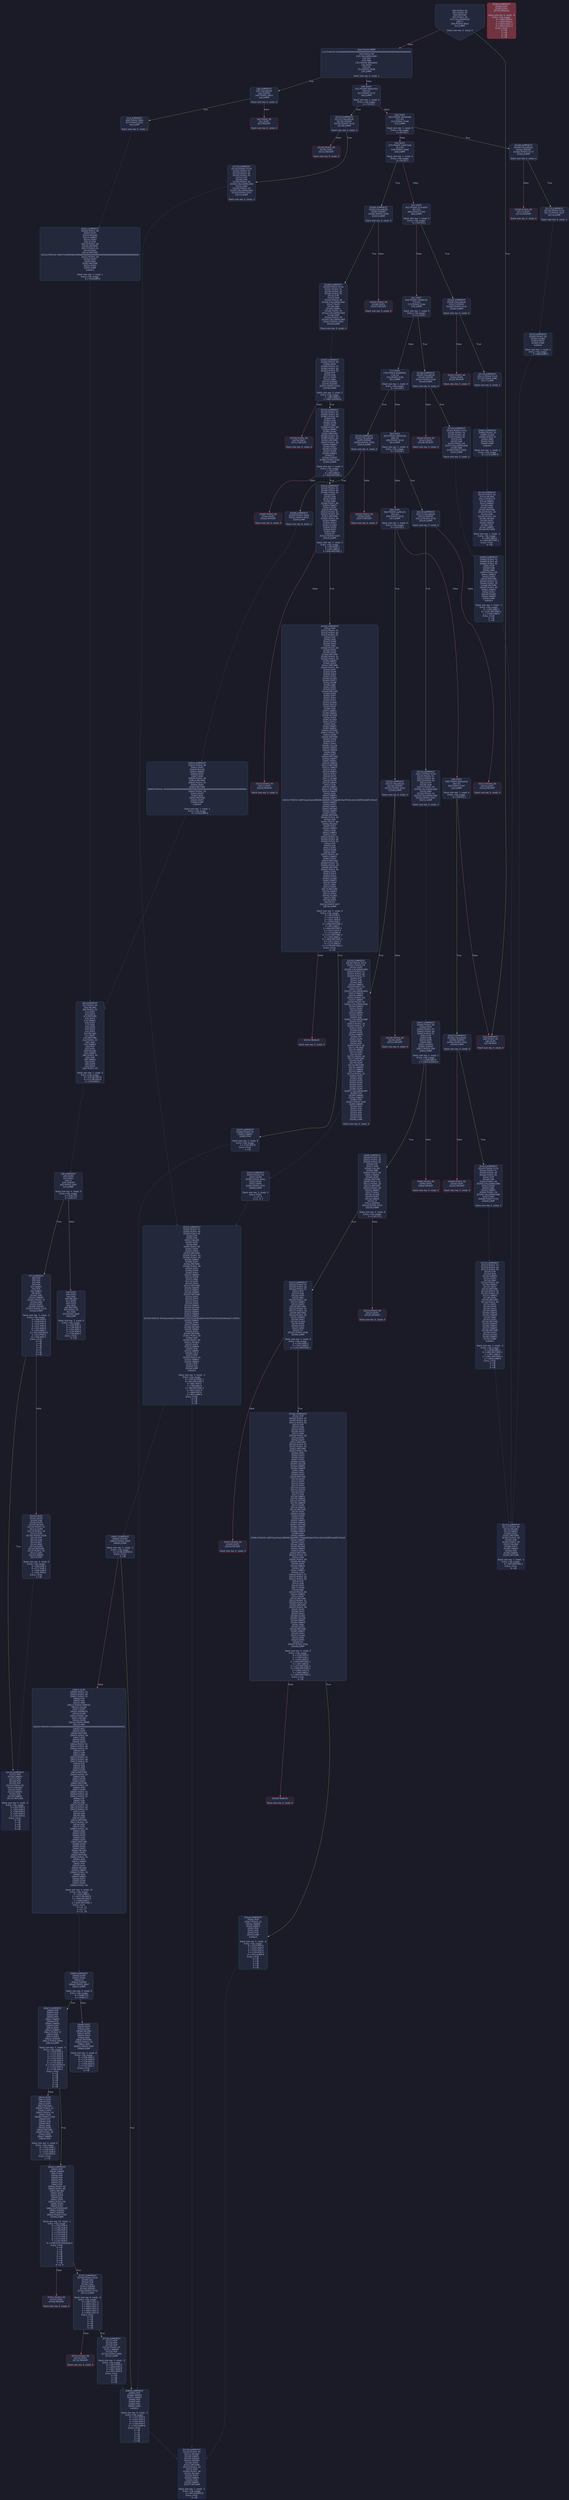 digraph G {
    node [shape=box, style="filled, rounded", color="#565f89", fontcolor="#c0caf5", fontname="Helvetica", fillcolor="#24283b"];
    edge [color="#414868", fontcolor="#c0caf5", fontname="Helvetica"];
    bgcolor="#1a1b26";
    0 [ label = "[00] PUSH1 60
[02] PUSH1 40
[04] MSTORE
[05] PUSH1 04
[07] CALLDATASIZE
[08] LT
[09] PUSH2 00a3
[0c] JUMPI

Stack size req: 0, sizeΔ: 0
" shape = invhouse]
    1 [ label = "[0d] PUSH4 ffffffff
[12] PUSH29 0100000000000000000000000000000000000000000000000000000000
[30] PUSH1 00
[32] CALLDATALOAD
[33] DIV
[34] AND
[35] PUSH4 06fdde03
[3a] DUP2
[3b] EQ
[3c] PUSH2 00a8
[3f] JUMPI

Stack size req: 0, sizeΔ: 1
"]
    2 [ label = "[40] DUP1
[41] PUSH4 095ea7b3
[46] EQ
[47] PUSH2 0132
[4a] JUMPI

Stack size req: 1, sizeΔ: 0
Entry->Op usage:
	0->70:EQ:1
"]
    3 [ label = "[4b] DUP1
[4c] PUSH4 18160ddd
[51] EQ
[52] PUSH2 0168
[55] JUMPI

Stack size req: 1, sizeΔ: 0
Entry->Op usage:
	0->81:EQ:1
"]
    4 [ label = "[56] DUP1
[57] PUSH4 23b872dd
[5c] EQ
[5d] PUSH2 018d
[60] JUMPI

Stack size req: 1, sizeΔ: 0
Entry->Op usage:
	0->92:EQ:1
"]
    5 [ label = "[61] DUP1
[62] PUSH4 313ce567
[67] EQ
[68] PUSH2 01b5
[6b] JUMPI

Stack size req: 1, sizeΔ: 0
Entry->Op usage:
	0->103:EQ:1
"]
    6 [ label = "[6c] DUP1
[6d] PUSH4 70a08231
[72] EQ
[73] PUSH2 01de
[76] JUMPI

Stack size req: 1, sizeΔ: 0
Entry->Op usage:
	0->114:EQ:1
"]
    7 [ label = "[77] DUP1
[78] PUSH4 95d89b41
[7d] EQ
[7e] PUSH2 01fd
[81] JUMPI

Stack size req: 1, sizeΔ: 0
Entry->Op usage:
	0->125:EQ:1
"]
    8 [ label = "[82] DUP1
[83] PUSH4 a9059cbb
[88] EQ
[89] PUSH2 0210
[8c] JUMPI

Stack size req: 1, sizeΔ: 0
Entry->Op usage:
	0->136:EQ:1
"]
    9 [ label = "[8d] DUP1
[8e] PUSH4 cae9ca51
[93] EQ
[94] PUSH2 0232
[97] JUMPI

Stack size req: 1, sizeΔ: 0
Entry->Op usage:
	0->147:EQ:1
"]
    10 [ label = "[98] DUP1
[99] PUSH4 dd62ed3e
[9e] EQ
[9f] PUSH2 0297
[a2] JUMPI

Stack size req: 1, sizeΔ: 0
Entry->Op usage:
	0->158:EQ:1
"]
    11 [ label = "[a3] JUMPDEST
[a4] PUSH1 00
[a6] DUP1
[a7] REVERT

Stack size req: 0, sizeΔ: 0
" color = "red"]
    12 [ label = "[a8] JUMPDEST
[a9] CALLVALUE
[aa] ISZERO
[ab] PUSH2 00b3
[ae] JUMPI

Stack size req: 0, sizeΔ: 0
"]
    13 [ label = "[af] PUSH1 00
[b1] DUP1
[b2] REVERT

Stack size req: 0, sizeΔ: 0
" color = "red"]
    14 [ label = "[b3] JUMPDEST
[b4] PUSH2 00bb
[b7] PUSH2 02bc
[ba] JUMP

Stack size req: 0, sizeΔ: 1
"]
    15 [ label = "[bb] JUMPDEST
[bc] PUSH1 40
[be] MLOAD
[bf] PUSH1 20
[c1] DUP1
[c2] DUP3
[c3] MSTORE
[c4] DUP2
[c5] SWAP1
[c6] DUP2
[c7] ADD
[c8] DUP4
[c9] DUP2
[ca] DUP2
[cb] MLOAD
[cc] DUP2
[cd] MSTORE
[ce] PUSH1 20
[d0] ADD
[d1] SWAP2
[d2] POP
[d3] DUP1
[d4] MLOAD
[d5] SWAP1
[d6] PUSH1 20
[d8] ADD
[d9] SWAP1
[da] DUP1
[db] DUP4
[dc] DUP4
[dd] PUSH1 00

Stack size req: 1, sizeΔ: 9
Entry->Op usage:
	0->203:MLOAD:0
	0->212:MLOAD:0
	0->216:ADD:1
"]
    16 [ label = "[df] JUMPDEST
[e0] DUP4
[e1] DUP2
[e2] LT
[e3] ISZERO
[e4] PUSH2 00f7
[e7] JUMPI

Stack size req: 4, sizeΔ: 0
Entry->Op usage:
	0->226:LT:0
	3->226:LT:1
"]
    17 [ label = "[e8] DUP1
[e9] DUP3
[ea] ADD
[eb] MLOAD
[ec] DUP4
[ed] DUP3
[ee] ADD
[ef] MSTORE
[f0] PUSH1 20
[f2] ADD
[f3] PUSH2 00df
[f6] JUMP

Stack size req: 3, sizeΔ: 0
Entry->Op usage:
	0->234:ADD:1
	0->238:ADD:0
	0->242:ADD:1
	1->234:ADD:0
	2->238:ADD:1
Entry->Exit:
	0->😵
"]
    18 [ label = "[f7] JUMPDEST
[f8] POP
[f9] POP
[fa] POP
[fb] POP
[fc] SWAP1
[fd] POP
[fe] SWAP1
[ff] DUP2
[0100] ADD
[0101] SWAP1
[0102] PUSH1 1f
[0104] AND
[0105] DUP1
[0106] ISZERO
[0107] PUSH2 0124
[010a] JUMPI

Stack size req: 7, sizeΔ: -5
Entry->Op usage:
	0->248:POP:0
	1->249:POP:0
	2->250:POP:0
	3->251:POP:0
	4->256:ADD:0
	4->260:AND:1
	4->262:ISZERO:0
	5->253:POP:0
	6->256:ADD:1
Entry->Exit:
	0->😵
	1->😵
	2->😵
	3->😵
	4->0
	5->😵
	6->😵
"]
    19 [ label = "[010b] DUP1
[010c] DUP3
[010d] SUB
[010e] DUP1
[010f] MLOAD
[0110] PUSH1 01
[0112] DUP4
[0113] PUSH1 20
[0115] SUB
[0116] PUSH2 0100
[0119] EXP
[011a] SUB
[011b] NOT
[011c] AND
[011d] DUP2
[011e] MSTORE
[011f] PUSH1 20
[0121] ADD
[0122] SWAP2
[0123] POP

Stack size req: 2, sizeΔ: 0
Entry->Op usage:
	0->269:SUB:1
	0->277:SUB:1
	1->269:SUB:0
	1->291:POP:0
Entry->Exit:
	1->😵
"]
    20 [ label = "[0124] JUMPDEST
[0125] POP
[0126] SWAP3
[0127] POP
[0128] POP
[0129] POP
[012a] PUSH1 40
[012c] MLOAD
[012d] DUP1
[012e] SWAP2
[012f] SUB
[0130] SWAP1
[0131] RETURN

Stack size req: 5, sizeΔ: -5
Entry->Op usage:
	0->293:POP:0
	1->303:SUB:0
	2->296:POP:0
	3->297:POP:0
	4->295:POP:0
Entry->Exit:
	0->😵
	1->😵
	2->😵
	3->😵
	4->😵
" color = "darkblue"]
    21 [ label = "[0132] JUMPDEST
[0133] CALLVALUE
[0134] ISZERO
[0135] PUSH2 013d
[0138] JUMPI

Stack size req: 0, sizeΔ: 0
"]
    22 [ label = "[0139] PUSH1 00
[013b] DUP1
[013c] REVERT

Stack size req: 0, sizeΔ: 0
" color = "red"]
    23 [ label = "[013d] JUMPDEST
[013e] PUSH2 0154
[0141] PUSH1 01
[0143] PUSH1 a0
[0145] PUSH1 02
[0147] EXP
[0148] SUB
[0149] PUSH1 04
[014b] CALLDATALOAD
[014c] AND
[014d] PUSH1 24
[014f] CALLDATALOAD
[0150] PUSH2 02f3
[0153] JUMP

Stack size req: 0, sizeΔ: 3
"]
    24 [ label = "[0154] JUMPDEST
[0155] PUSH1 40
[0157] MLOAD
[0158] SWAP1
[0159] ISZERO
[015a] ISZERO
[015b] DUP2
[015c] MSTORE
[015d] PUSH1 20
[015f] ADD
[0160] PUSH1 40
[0162] MLOAD
[0163] DUP1
[0164] SWAP2
[0165] SUB
[0166] SWAP1
[0167] RETURN

Stack size req: 1, sizeΔ: -1
Entry->Op usage:
	0->345:ISZERO:0
Entry->Exit:
	0->😵
" color = "darkblue"]
    25 [ label = "[0168] JUMPDEST
[0169] CALLVALUE
[016a] ISZERO
[016b] PUSH2 0173
[016e] JUMPI

Stack size req: 0, sizeΔ: 0
"]
    26 [ label = "[016f] PUSH1 00
[0171] DUP1
[0172] REVERT

Stack size req: 0, sizeΔ: 0
" color = "red"]
    27 [ label = "[0173] JUMPDEST
[0174] PUSH2 017b
[0177] PUSH2 035f
[017a] JUMP

Stack size req: 0, sizeΔ: 1
"]
    28 [ label = "[017b] JUMPDEST
[017c] PUSH1 40
[017e] MLOAD
[017f] SWAP1
[0180] DUP2
[0181] MSTORE
[0182] PUSH1 20
[0184] ADD
[0185] PUSH1 40
[0187] MLOAD
[0188] DUP1
[0189] SWAP2
[018a] SUB
[018b] SWAP1
[018c] RETURN

Stack size req: 1, sizeΔ: -1
Entry->Op usage:
	0->385:MSTORE:1
Entry->Exit:
	0->😵
" color = "darkblue"]
    29 [ label = "[018d] JUMPDEST
[018e] CALLVALUE
[018f] ISZERO
[0190] PUSH2 0198
[0193] JUMPI

Stack size req: 0, sizeΔ: 0
"]
    30 [ label = "[0194] PUSH1 00
[0196] DUP1
[0197] REVERT

Stack size req: 0, sizeΔ: 0
" color = "red"]
    31 [ label = "[0198] JUMPDEST
[0199] PUSH2 0154
[019c] PUSH1 01
[019e] PUSH1 a0
[01a0] PUSH1 02
[01a2] EXP
[01a3] SUB
[01a4] PUSH1 04
[01a6] CALLDATALOAD
[01a7] DUP2
[01a8] AND
[01a9] SWAP1
[01aa] PUSH1 24
[01ac] CALLDATALOAD
[01ad] AND
[01ae] PUSH1 44
[01b0] CALLDATALOAD
[01b1] PUSH2 0365
[01b4] JUMP

Stack size req: 0, sizeΔ: 4
"]
    32 [ label = "[01b5] JUMPDEST
[01b6] CALLVALUE
[01b7] ISZERO
[01b8] PUSH2 01c0
[01bb] JUMPI

Stack size req: 0, sizeΔ: 0
"]
    33 [ label = "[01bc] PUSH1 00
[01be] DUP1
[01bf] REVERT

Stack size req: 0, sizeΔ: 0
" color = "red"]
    34 [ label = "[01c0] JUMPDEST
[01c1] PUSH2 01c8
[01c4] PUSH2 048c
[01c7] JUMP

Stack size req: 0, sizeΔ: 1
"]
    35 [ label = "[01c8] JUMPDEST
[01c9] PUSH1 40
[01cb] MLOAD
[01cc] PUSH1 ff
[01ce] SWAP1
[01cf] SWAP2
[01d0] AND
[01d1] DUP2
[01d2] MSTORE
[01d3] PUSH1 20
[01d5] ADD
[01d6] PUSH1 40
[01d8] MLOAD
[01d9] DUP1
[01da] SWAP2
[01db] SUB
[01dc] SWAP1
[01dd] RETURN

Stack size req: 1, sizeΔ: -1
Entry->Op usage:
	0->464:AND:0
	0->466:MSTORE:1
Entry->Exit:
	0->😵
" color = "darkblue"]
    36 [ label = "[01de] JUMPDEST
[01df] CALLVALUE
[01e0] ISZERO
[01e1] PUSH2 01e9
[01e4] JUMPI

Stack size req: 0, sizeΔ: 0
"]
    37 [ label = "[01e5] PUSH1 00
[01e7] DUP1
[01e8] REVERT

Stack size req: 0, sizeΔ: 0
" color = "red"]
    38 [ label = "[01e9] JUMPDEST
[01ea] PUSH2 017b
[01ed] PUSH1 01
[01ef] PUSH1 a0
[01f1] PUSH1 02
[01f3] EXP
[01f4] SUB
[01f5] PUSH1 04
[01f7] CALLDATALOAD
[01f8] AND
[01f9] PUSH2 0495
[01fc] JUMP

Stack size req: 0, sizeΔ: 2
"]
    39 [ label = "[01fd] JUMPDEST
[01fe] CALLVALUE
[01ff] ISZERO
[0200] PUSH2 0208
[0203] JUMPI

Stack size req: 0, sizeΔ: 0
"]
    40 [ label = "[0204] PUSH1 00
[0206] DUP1
[0207] REVERT

Stack size req: 0, sizeΔ: 0
" color = "red"]
    41 [ label = "[0208] JUMPDEST
[0209] PUSH2 00bb
[020c] PUSH2 04b0
[020f] JUMP

Stack size req: 0, sizeΔ: 1
"]
    42 [ label = "[0210] JUMPDEST
[0211] CALLVALUE
[0212] ISZERO
[0213] PUSH2 021b
[0216] JUMPI

Stack size req: 0, sizeΔ: 0
"]
    43 [ label = "[0217] PUSH1 00
[0219] DUP1
[021a] REVERT

Stack size req: 0, sizeΔ: 0
" color = "red"]
    44 [ label = "[021b] JUMPDEST
[021c] PUSH2 0154
[021f] PUSH1 01
[0221] PUSH1 a0
[0223] PUSH1 02
[0225] EXP
[0226] SUB
[0227] PUSH1 04
[0229] CALLDATALOAD
[022a] AND
[022b] PUSH1 24
[022d] CALLDATALOAD
[022e] PUSH2 04e7
[0231] JUMP

Stack size req: 0, sizeΔ: 3
"]
    45 [ label = "[0232] JUMPDEST
[0233] CALLVALUE
[0234] ISZERO
[0235] PUSH2 023d
[0238] JUMPI

Stack size req: 0, sizeΔ: 0
"]
    46 [ label = "[0239] PUSH1 00
[023b] DUP1
[023c] REVERT

Stack size req: 0, sizeΔ: 0
" color = "red"]
    47 [ label = "[023d] JUMPDEST
[023e] PUSH2 0154
[0241] PUSH1 04
[0243] DUP1
[0244] CALLDATALOAD
[0245] PUSH1 01
[0247] PUSH1 a0
[0249] PUSH1 02
[024b] EXP
[024c] SUB
[024d] AND
[024e] SWAP1
[024f] PUSH1 24
[0251] DUP1
[0252] CALLDATALOAD
[0253] SWAP2
[0254] SWAP1
[0255] PUSH1 64
[0257] SWAP1
[0258] PUSH1 44
[025a] CALLDATALOAD
[025b] SWAP1
[025c] DUP2
[025d] ADD
[025e] SWAP1
[025f] DUP4
[0260] ADD
[0261] CALLDATALOAD
[0262] DUP1
[0263] PUSH1 20
[0265] PUSH1 1f
[0267] DUP3
[0268] ADD
[0269] DUP2
[026a] SWAP1
[026b] DIV
[026c] DUP2
[026d] MUL
[026e] ADD
[026f] PUSH1 40
[0271] MLOAD
[0272] SWAP1
[0273] DUP2
[0274] ADD
[0275] PUSH1 40
[0277] MSTORE
[0278] DUP2
[0279] DUP2
[027a] MSTORE
[027b] SWAP3
[027c] SWAP2
[027d] SWAP1
[027e] PUSH1 20
[0280] DUP5
[0281] ADD
[0282] DUP4
[0283] DUP4
[0284] DUP1
[0285] DUP3
[0286] DUP5
[0287] CALLDATACOPY
[0288] POP
[0289] SWAP5
[028a] SWAP7
[028b] POP
[028c] PUSH2 05f4
[028f] SWAP6
[0290] POP
[0291] POP
[0292] POP
[0293] POP
[0294] POP
[0295] POP
[0296] JUMP

Stack size req: 0, sizeΔ: 4
"]
    48 [ label = "[0297] JUMPDEST
[0298] CALLVALUE
[0299] ISZERO
[029a] PUSH2 02a2
[029d] JUMPI

Stack size req: 0, sizeΔ: 0
"]
    49 [ label = "[029e] PUSH1 00
[02a0] DUP1
[02a1] REVERT

Stack size req: 0, sizeΔ: 0
" color = "red"]
    50 [ label = "[02a2] JUMPDEST
[02a3] PUSH2 017b
[02a6] PUSH1 01
[02a8] PUSH1 a0
[02aa] PUSH1 02
[02ac] EXP
[02ad] SUB
[02ae] PUSH1 04
[02b0] CALLDATALOAD
[02b1] DUP2
[02b2] AND
[02b3] SWAP1
[02b4] PUSH1 24
[02b6] CALLDATALOAD
[02b7] AND
[02b8] PUSH2 0722
[02bb] JUMP

Stack size req: 0, sizeΔ: 3
"]
    51 [ label = "[02bc] JUMPDEST
[02bd] PUSH1 40
[02bf] DUP1
[02c0] MLOAD
[02c1] SWAP1
[02c2] DUP2
[02c3] ADD
[02c4] PUSH1 40
[02c6] MSTORE
[02c7] PUSH1 0c
[02c9] DUP2
[02ca] MSTORE
[02cb] PUSH32 456475436f696e546f6b656e0000000000000000000000000000000000000000
[02ec] PUSH1 20
[02ee] DUP3
[02ef] ADD
[02f0] MSTORE
[02f1] DUP2
[02f2] JUMP
Indirect!

Stack size req: 1, sizeΔ: 1
Entry->Op usage:
	0->754:JUMP:0
" color = "teal"]
    52 [ label = "[02f3] JUMPDEST
[02f4] PUSH1 01
[02f6] PUSH1 a0
[02f8] PUSH1 02
[02fa] EXP
[02fb] SUB
[02fc] CALLER
[02fd] DUP2
[02fe] AND
[02ff] PUSH1 00
[0301] DUP2
[0302] DUP2
[0303] MSTORE
[0304] PUSH1 02
[0306] PUSH1 20
[0308] SWAP1
[0309] DUP2
[030a] MSTORE
[030b] PUSH1 40
[030d] DUP1
[030e] DUP4
[030f] SHA3
[0310] SWAP5
[0311] DUP8
[0312] AND
[0313] DUP1
[0314] DUP5
[0315] MSTORE
[0316] SWAP5
[0317] SWAP1
[0318] SWAP2
[0319] MSTORE
[031a] DUP1
[031b] DUP3
[031c] SHA3
[031d] DUP6
[031e] SWAP1
[031f] SSTORE
[0320] SWAP1
[0321] SWAP3
[0322] SWAP2
[0323] SWAP1
[0324] PUSH32 8c5be1e5ebec7d5bd14f71427d1e84f3dd0314c0f7b2291e5b200ac8c7c3b925
[0345] SWAP1
[0346] DUP6
[0347] SWAP1
[0348] MLOAD
[0349] SWAP1
[034a] DUP2
[034b] MSTORE
[034c] PUSH1 20
[034e] ADD
[034f] PUSH1 40
[0351] MLOAD
[0352] DUP1
[0353] SWAP2
[0354] SUB
[0355] SWAP1
[0356] LOG3
[0357] POP
[0358] PUSH1 01
[035a] SWAP3
[035b] SWAP2
[035c] POP
[035d] POP
[035e] JUMP
Indirect!

Stack size req: 3, sizeΔ: -2
Entry->Op usage:
	0->799:SSTORE:1
	0->843:MSTORE:1
	0->861:POP:0
	1->786:AND:0
	1->789:MSTORE:1
	1->854:LOG3:4
	1->860:POP:0
	2->862:JUMP:0
Entry->Exit:
	0->😵
	1->😵
	2->😵
" color = "teal"]
    53 [ label = "[035f] JUMPDEST
[0360] PUSH1 04
[0362] SLOAD
[0363] DUP2
[0364] JUMP
Indirect!

Stack size req: 1, sizeΔ: 1
Entry->Op usage:
	0->868:JUMP:0
" color = "teal"]
    54 [ label = "[0365] JUMPDEST
[0366] PUSH1 00
[0368] DUP1
[0369] PUSH1 01
[036b] PUSH1 a0
[036d] PUSH1 02
[036f] EXP
[0370] SUB
[0371] DUP5
[0372] AND
[0373] ISZERO
[0374] ISZERO
[0375] PUSH2 037d
[0378] JUMPI

Stack size req: 2, sizeΔ: 2
Entry->Op usage:
	1->882:AND:0
	1->883:ISZERO:0
"]
    55 [ label = "[0379] PUSH1 00
[037b] DUP1
[037c] REVERT

Stack size req: 0, sizeΔ: 0
" color = "red"]
    56 [ label = "[037d] JUMPDEST
[037e] PUSH1 01
[0380] PUSH1 a0
[0382] PUSH1 02
[0384] EXP
[0385] SUB
[0386] DUP6
[0387] AND
[0388] PUSH1 00
[038a] SWAP1
[038b] DUP2
[038c] MSTORE
[038d] PUSH1 01
[038f] PUSH1 20
[0391] MSTORE
[0392] PUSH1 40
[0394] SWAP1
[0395] SHA3
[0396] SLOAD
[0397] DUP4
[0398] SWAP1
[0399] LT
[039a] ISZERO
[039b] PUSH2 03a3
[039e] JUMPI

Stack size req: 5, sizeΔ: 0
Entry->Op usage:
	2->921:LT:1
	4->903:AND:0
	4->908:MSTORE:1
"]
    57 [ label = "[039f] PUSH1 00
[03a1] DUP1
[03a2] REVERT

Stack size req: 0, sizeΔ: 0
" color = "red"]
    58 [ label = "[03a3] JUMPDEST
[03a4] PUSH1 01
[03a6] PUSH1 a0
[03a8] PUSH1 02
[03aa] EXP
[03ab] SUB
[03ac] DUP5
[03ad] AND
[03ae] PUSH1 00
[03b0] SWAP1
[03b1] DUP2
[03b2] MSTORE
[03b3] PUSH1 01
[03b5] PUSH1 20
[03b7] MSTORE
[03b8] PUSH1 40
[03ba] SWAP1
[03bb] SHA3
[03bc] SLOAD
[03bd] DUP4
[03be] DUP2
[03bf] ADD
[03c0] GT
[03c1] PUSH2 03c9
[03c4] JUMPI

Stack size req: 4, sizeΔ: 0
Entry->Op usage:
	2->959:ADD:1
	3->941:AND:0
	3->946:MSTORE:1
"]
    59 [ label = "[03c5] PUSH1 00
[03c7] DUP1
[03c8] REVERT

Stack size req: 0, sizeΔ: 0
" color = "red"]
    60 [ label = "[03c9] JUMPDEST
[03ca] POP
[03cb] PUSH1 01
[03cd] PUSH1 a0
[03cf] PUSH1 02
[03d1] EXP
[03d2] SUB
[03d3] DUP4
[03d4] DUP2
[03d5] AND
[03d6] PUSH1 00
[03d8] DUP2
[03d9] DUP2
[03da] MSTORE
[03db] PUSH1 01
[03dd] PUSH1 20
[03df] SWAP1
[03e0] DUP2
[03e1] MSTORE
[03e2] PUSH1 40
[03e4] DUP1
[03e5] DUP4
[03e6] SHA3
[03e7] DUP1
[03e8] SLOAD
[03e9] DUP11
[03ea] DUP8
[03eb] AND
[03ec] DUP1
[03ed] DUP7
[03ee] MSTORE
[03ef] DUP4
[03f0] DUP7
[03f1] SHA3
[03f2] DUP1
[03f3] SLOAD
[03f4] DUP12
[03f5] DUP2
[03f6] SUB
[03f7] SWAP1
[03f8] SWAP2
[03f9] SSTORE
[03fa] DUP4
[03fb] SLOAD
[03fc] DUP12
[03fd] ADD
[03fe] SWAP1
[03ff] SWAP4
[0400] SSTORE
[0401] PUSH1 02
[0403] DUP6
[0404] MSTORE
[0405] DUP4
[0406] DUP7
[0407] SHA3
[0408] CALLER
[0409] SWAP1
[040a] SWAP9
[040b] AND
[040c] DUP7
[040d] MSTORE
[040e] SWAP7
[040f] SWAP1
[0410] SWAP4
[0411] MSTORE
[0412] SWAP3
[0413] DUP2
[0414] SWAP1
[0415] SHA3
[0416] DUP1
[0417] SLOAD
[0418] DUP9
[0419] SWAP1
[041a] SUB
[041b] SWAP1
[041c] SSTORE
[041d] SWAP2
[041e] ADD
[041f] SWAP3
[0420] SWAP1
[0421] PUSH32 ddf252ad1be2c89b69c2b068fc378daa952ba7f163c4a11628f55a4df523b3ef
[0442] SWAP1
[0443] DUP7
[0444] SWAP1
[0445] MLOAD
[0446] SWAP1
[0447] DUP2
[0448] MSTORE
[0449] PUSH1 20
[044b] ADD
[044c] PUSH1 40
[044e] MLOAD
[044f] DUP1
[0450] SWAP2
[0451] SUB
[0452] SWAP1
[0453] LOG3
[0454] PUSH1 01
[0456] PUSH1 a0
[0458] PUSH1 02
[045a] EXP
[045b] SUB
[045c] DUP1
[045d] DUP6
[045e] AND
[045f] PUSH1 00
[0461] SWAP1
[0462] DUP2
[0463] MSTORE
[0464] PUSH1 01
[0466] PUSH1 20
[0468] MSTORE
[0469] PUSH1 40
[046b] DUP1
[046c] DUP3
[046d] SHA3
[046e] SLOAD
[046f] SWAP3
[0470] DUP9
[0471] AND
[0472] DUP3
[0473] MSTORE
[0474] SWAP1
[0475] SHA3
[0476] SLOAD
[0477] ADD
[0478] DUP2
[0479] EQ
[047a] PUSH2 047f
[047d] JUMPI

Stack size req: 5, sizeΔ: 0
Entry->Op usage:
	0->970:POP:0
	2->1014:SUB:1
	2->1021:ADD:0
	2->1050:SUB:1
	2->1096:MSTORE:1
	3->981:AND:1
	3->986:MSTORE:1
	3->1107:LOG3:4
	3->1118:AND:0
	3->1123:MSTORE:1
	4->1003:AND:1
	4->1006:MSTORE:1
	4->1107:LOG3:3
	4->1137:AND:0
	4->1139:MSTORE:1
Entry->Exit:
	0->😵
"]
    61 [ label = "[047e] INVALID

Stack size req: 0, sizeΔ: 0
" color = "red"]
    62 [ label = "[047f] JUMPDEST
[0480] PUSH1 01
[0482] SWAP2
[0483] POP

Stack size req: 2, sizeΔ: 0
Entry->Op usage:
	1->1155:POP:0
Entry->Exit:
	1->😵
"]
    63 [ label = "[0484] JUMPDEST
[0485] POP
[0486] SWAP4
[0487] SWAP3
[0488] POP
[0489] POP
[048a] POP
[048b] JUMP
Indirect!

Stack size req: 6, sizeΔ: -5
Entry->Op usage:
	0->1157:POP:0
	2->1161:POP:0
	3->1162:POP:0
	4->1160:POP:0
	5->1163:JUMP:0
Entry->Exit:
	0->😵
	1->0
	2->😵
	3->😵
	4->😵
	5->😵
" color = "teal"]
    64 [ label = "[048c] JUMPDEST
[048d] PUSH1 03
[048f] SLOAD
[0490] PUSH1 ff
[0492] AND
[0493] DUP2
[0494] JUMP
Indirect!

Stack size req: 1, sizeΔ: 1
Entry->Op usage:
	0->1172:JUMP:0
" color = "teal"]
    65 [ label = "[0495] JUMPDEST
[0496] PUSH1 01
[0498] PUSH1 a0
[049a] PUSH1 02
[049c] EXP
[049d] SUB
[049e] AND
[049f] PUSH1 00
[04a1] SWAP1
[04a2] DUP2
[04a3] MSTORE
[04a4] PUSH1 01
[04a6] PUSH1 20
[04a8] MSTORE
[04a9] PUSH1 40
[04ab] SWAP1
[04ac] SHA3
[04ad] SLOAD
[04ae] SWAP1
[04af] JUMP
Indirect!

Stack size req: 2, sizeΔ: -1
Entry->Op usage:
	0->1182:AND:1
	0->1187:MSTORE:1
	1->1199:JUMP:0
Entry->Exit:
	0->😵
	1->😵
" color = "teal"]
    66 [ label = "[04b0] JUMPDEST
[04b1] PUSH1 40
[04b3] DUP1
[04b4] MLOAD
[04b5] SWAP1
[04b6] DUP2
[04b7] ADD
[04b8] PUSH1 40
[04ba] MSTORE
[04bb] PUSH1 03
[04bd] DUP2
[04be] MSTORE
[04bf] PUSH32 4544550000000000000000000000000000000000000000000000000000000000
[04e0] PUSH1 20
[04e2] DUP3
[04e3] ADD
[04e4] MSTORE
[04e5] DUP2
[04e6] JUMP
Indirect!

Stack size req: 1, sizeΔ: 1
Entry->Op usage:
	0->1254:JUMP:0
" color = "teal"]
    67 [ label = "[04e7] JUMPDEST
[04e8] PUSH1 00
[04ea] DUP1
[04eb] PUSH1 01
[04ed] PUSH1 a0
[04ef] PUSH1 02
[04f1] EXP
[04f2] SUB
[04f3] DUP5
[04f4] AND
[04f5] ISZERO
[04f6] ISZERO
[04f7] PUSH2 04ff
[04fa] JUMPI

Stack size req: 2, sizeΔ: 2
Entry->Op usage:
	1->1268:AND:0
	1->1269:ISZERO:0
"]
    68 [ label = "[04fb] PUSH1 00
[04fd] DUP1
[04fe] REVERT

Stack size req: 0, sizeΔ: 0
" color = "red"]
    69 [ label = "[04ff] JUMPDEST
[0500] PUSH1 01
[0502] PUSH1 a0
[0504] PUSH1 02
[0506] EXP
[0507] SUB
[0508] CALLER
[0509] AND
[050a] PUSH1 00
[050c] SWAP1
[050d] DUP2
[050e] MSTORE
[050f] PUSH1 01
[0511] PUSH1 20
[0513] MSTORE
[0514] PUSH1 40
[0516] SWAP1
[0517] SHA3
[0518] SLOAD
[0519] DUP4
[051a] SWAP1
[051b] LT
[051c] ISZERO
[051d] PUSH2 0525
[0520] JUMPI

Stack size req: 3, sizeΔ: 0
Entry->Op usage:
	2->1307:LT:1
"]
    70 [ label = "[0521] PUSH1 00
[0523] DUP1
[0524] REVERT

Stack size req: 0, sizeΔ: 0
" color = "red"]
    71 [ label = "[0525] JUMPDEST
[0526] PUSH1 01
[0528] PUSH1 a0
[052a] PUSH1 02
[052c] EXP
[052d] SUB
[052e] DUP5
[052f] AND
[0530] PUSH1 00
[0532] SWAP1
[0533] DUP2
[0534] MSTORE
[0535] PUSH1 01
[0537] PUSH1 20
[0539] MSTORE
[053a] PUSH1 40
[053c] SWAP1
[053d] SHA3
[053e] SLOAD
[053f] DUP4
[0540] DUP2
[0541] ADD
[0542] GT
[0543] PUSH2 054b
[0546] JUMPI

Stack size req: 4, sizeΔ: 0
Entry->Op usage:
	2->1345:ADD:1
	3->1327:AND:0
	3->1332:MSTORE:1
"]
    72 [ label = "[0547] PUSH1 00
[0549] DUP1
[054a] REVERT

Stack size req: 0, sizeΔ: 0
" color = "red"]
    73 [ label = "[054b] JUMPDEST
[054c] POP
[054d] PUSH1 01
[054f] PUSH1 a0
[0551] PUSH1 02
[0553] EXP
[0554] SUB
[0555] DUP1
[0556] DUP5
[0557] AND
[0558] PUSH1 00
[055a] DUP2
[055b] DUP2
[055c] MSTORE
[055d] PUSH1 01
[055f] PUSH1 20
[0561] MSTORE
[0562] PUSH1 40
[0564] DUP1
[0565] DUP3
[0566] SHA3
[0567] DUP1
[0568] SLOAD
[0569] CALLER
[056a] SWAP1
[056b] SWAP6
[056c] AND
[056d] DUP1
[056e] DUP5
[056f] MSTORE
[0570] DUP3
[0571] DUP5
[0572] SHA3
[0573] DUP1
[0574] SLOAD
[0575] DUP10
[0576] DUP2
[0577] SUB
[0578] SWAP1
[0579] SWAP2
[057a] SSTORE
[057b] SWAP4
[057c] DUP6
[057d] SWAP1
[057e] MSTORE
[057f] DUP2
[0580] SLOAD
[0581] DUP9
[0582] ADD
[0583] SWAP1
[0584] SWAP2
[0585] SSTORE
[0586] SWAP2
[0587] SWAP1
[0588] SWAP4
[0589] ADD
[058a] SWAP3
[058b] PUSH32 ddf252ad1be2c89b69c2b068fc378daa952ba7f163c4a11628f55a4df523b3ef
[05ac] SWAP1
[05ad] DUP7
[05ae] SWAP1
[05af] MLOAD
[05b0] SWAP1
[05b1] DUP2
[05b2] MSTORE
[05b3] PUSH1 20
[05b5] ADD
[05b6] PUSH1 40
[05b8] MLOAD
[05b9] DUP1
[05ba] SWAP2
[05bb] SUB
[05bc] SWAP1
[05bd] LOG3
[05be] PUSH1 01
[05c0] PUSH1 a0
[05c2] PUSH1 02
[05c4] EXP
[05c5] SUB
[05c6] DUP1
[05c7] DUP6
[05c8] AND
[05c9] PUSH1 00
[05cb] SWAP1
[05cc] DUP2
[05cd] MSTORE
[05ce] PUSH1 01
[05d0] PUSH1 20
[05d2] MSTORE
[05d3] PUSH1 40
[05d5] DUP1
[05d6] DUP3
[05d7] SHA3
[05d8] SLOAD
[05d9] CALLER
[05da] SWAP1
[05db] SWAP4
[05dc] AND
[05dd] DUP3
[05de] MSTORE
[05df] SWAP1
[05e0] SHA3
[05e1] SLOAD
[05e2] ADD
[05e3] DUP2
[05e4] EQ
[05e5] PUSH2 05ea
[05e8] JUMPI

Stack size req: 4, sizeΔ: 0
Entry->Op usage:
	0->1356:POP:0
	2->1399:SUB:1
	2->1410:ADD:0
	2->1458:MSTORE:1
	3->1367:AND:0
	3->1372:MSTORE:1
	3->1406:MSTORE:1
	3->1469:LOG3:4
	3->1480:AND:0
	3->1485:MSTORE:1
Entry->Exit:
	0->😵
"]
    74 [ label = "[05e9] INVALID

Stack size req: 0, sizeΔ: 0
" color = "red"]
    75 [ label = "[05ea] JUMPDEST
[05eb] POP
[05ec] PUSH1 01
[05ee] SWAP4
[05ef] SWAP3
[05f0] POP
[05f1] POP
[05f2] POP
[05f3] JUMP
Indirect!

Stack size req: 5, sizeΔ: -4
Entry->Op usage:
	0->1515:POP:0
	1->1521:POP:0
	2->1522:POP:0
	3->1520:POP:0
	4->1523:JUMP:0
Entry->Exit:
	0->😵
	1->😵
	2->😵
	3->😵
	4->😵
" color = "teal"]
    76 [ label = "[05f4] JUMPDEST
[05f5] PUSH1 00
[05f7] DUP4
[05f8] PUSH2 0601
[05fb] DUP2
[05fc] DUP6
[05fd] PUSH2 02f3
[0600] JUMP

Stack size req: 3, sizeΔ: 5
Entry->Exit:
	1->0, 6
	2->1, 3, 7
"]
    77 [ label = "[0601] JUMPDEST
[0602] ISZERO
[0603] PUSH2 0484
[0606] JUMPI

Stack size req: 1, sizeΔ: -1
Entry->Op usage:
	0->1538:ISZERO:0
Entry->Exit:
	0->😵
"]
    78 [ label = "[0607] DUP1
[0608] PUSH1 01
[060a] PUSH1 a0
[060c] PUSH1 02
[060e] EXP
[060f] SUB
[0610] AND
[0611] PUSH4 8f4ffcb1
[0616] CALLER
[0617] DUP7
[0618] ADDRESS
[0619] DUP8
[061a] PUSH1 40
[061c] MLOAD
[061d] DUP6
[061e] PUSH4 ffffffff
[0623] AND
[0624] PUSH29 0100000000000000000000000000000000000000000000000000000000
[0642] MUL
[0643] DUP2
[0644] MSTORE
[0645] PUSH1 04
[0647] ADD
[0648] DUP1
[0649] DUP6
[064a] PUSH1 01
[064c] PUSH1 a0
[064e] PUSH1 02
[0650] EXP
[0651] SUB
[0652] AND
[0653] PUSH1 01
[0655] PUSH1 a0
[0657] PUSH1 02
[0659] EXP
[065a] SUB
[065b] AND
[065c] DUP2
[065d] MSTORE
[065e] PUSH1 20
[0660] ADD
[0661] DUP5
[0662] DUP2
[0663] MSTORE
[0664] PUSH1 20
[0666] ADD
[0667] DUP4
[0668] PUSH1 01
[066a] PUSH1 a0
[066c] PUSH1 02
[066e] EXP
[066f] SUB
[0670] AND
[0671] PUSH1 01
[0673] PUSH1 a0
[0675] PUSH1 02
[0677] EXP
[0678] SUB
[0679] AND
[067a] DUP2
[067b] MSTORE
[067c] PUSH1 20
[067e] ADD
[067f] DUP1
[0680] PUSH1 20
[0682] ADD
[0683] DUP3
[0684] DUP2
[0685] SUB
[0686] DUP3
[0687] MSTORE
[0688] DUP4
[0689] DUP2
[068a] DUP2
[068b] MLOAD
[068c] DUP2
[068d] MSTORE
[068e] PUSH1 20
[0690] ADD
[0691] SWAP2
[0692] POP
[0693] DUP1
[0694] MLOAD
[0695] SWAP1
[0696] PUSH1 20
[0698] ADD
[0699] SWAP1
[069a] DUP1
[069b] DUP4
[069c] DUP4
[069d] PUSH1 00

Stack size req: 4, sizeΔ: 15
Entry->Op usage:
	0->1552:AND:1
	2->1675:MLOAD:0
	2->1684:MLOAD:0
	2->1688:ADD:1
	3->1635:MSTORE:1
Entry->Exit:
	0->14, 15
	2->9, 17
	3->11, 18
"]
    79 [ label = "[069f] JUMPDEST
[06a0] DUP4
[06a1] DUP2
[06a2] LT
[06a3] ISZERO
[06a4] PUSH2 06b7
[06a7] JUMPI

Stack size req: 4, sizeΔ: 0
Entry->Op usage:
	0->1698:LT:0
	3->1698:LT:1
"]
    80 [ label = "[06a8] DUP1
[06a9] DUP3
[06aa] ADD
[06ab] MLOAD
[06ac] DUP4
[06ad] DUP3
[06ae] ADD
[06af] MSTORE
[06b0] PUSH1 20
[06b2] ADD
[06b3] PUSH2 069f
[06b6] JUMP

Stack size req: 3, sizeΔ: 0
Entry->Op usage:
	0->1706:ADD:1
	0->1710:ADD:0
	0->1714:ADD:1
	1->1706:ADD:0
	2->1710:ADD:1
Entry->Exit:
	0->😵
"]
    81 [ label = "[06b7] JUMPDEST
[06b8] POP
[06b9] POP
[06ba] POP
[06bb] POP
[06bc] SWAP1
[06bd] POP
[06be] SWAP1
[06bf] DUP2
[06c0] ADD
[06c1] SWAP1
[06c2] PUSH1 1f
[06c4] AND
[06c5] DUP1
[06c6] ISZERO
[06c7] PUSH2 06e4
[06ca] JUMPI

Stack size req: 7, sizeΔ: -5
Entry->Op usage:
	0->1720:POP:0
	1->1721:POP:0
	2->1722:POP:0
	3->1723:POP:0
	4->1728:ADD:0
	4->1732:AND:1
	4->1734:ISZERO:0
	5->1725:POP:0
	6->1728:ADD:1
Entry->Exit:
	0->😵
	1->😵
	2->😵
	3->😵
	4->0
	5->😵
	6->😵
"]
    82 [ label = "[06cb] DUP1
[06cc] DUP3
[06cd] SUB
[06ce] DUP1
[06cf] MLOAD
[06d0] PUSH1 01
[06d2] DUP4
[06d3] PUSH1 20
[06d5] SUB
[06d6] PUSH2 0100
[06d9] EXP
[06da] SUB
[06db] NOT
[06dc] AND
[06dd] DUP2
[06de] MSTORE
[06df] PUSH1 20
[06e1] ADD
[06e2] SWAP2
[06e3] POP

Stack size req: 2, sizeΔ: 0
Entry->Op usage:
	0->1741:SUB:1
	0->1749:SUB:1
	1->1741:SUB:0
	1->1763:POP:0
Entry->Exit:
	1->😵
"]
    83 [ label = "[06e4] JUMPDEST
[06e5] POP
[06e6] SWAP6
[06e7] POP
[06e8] POP
[06e9] POP
[06ea] POP
[06eb] POP
[06ec] POP
[06ed] PUSH1 00
[06ef] PUSH1 40
[06f1] MLOAD
[06f2] DUP1
[06f3] DUP4
[06f4] SUB
[06f5] DUP2
[06f6] PUSH1 00
[06f8] DUP8
[06f9] DUP1
[06fa] EXTCODESIZE
[06fb] ISZERO
[06fc] ISZERO
[06fd] PUSH2 0705
[0700] JUMPI

Stack size req: 10, sizeΔ: -1
Entry->Op usage:
	0->1765:POP:0
	1->1780:SUB:0
	2->1768:POP:0
	3->1769:POP:0
	4->1770:POP:0
	5->1771:POP:0
	6->1772:POP:0
	7->1767:POP:0
	9->1786:EXTCODESIZE:0
Entry->Exit:
	0->😵
	1->6
	2->😵
	3->😵
	4->😵
	5->😵
	6->😵
	7->😵
	9->0, 8
"]
    84 [ label = "[0701] PUSH1 00
[0703] DUP1
[0704] REVERT

Stack size req: 0, sizeΔ: 0
" color = "red"]
    85 [ label = "[0705] JUMPDEST
[0706] PUSH2 02c6
[0709] GAS
[070a] SUB
[070b] CALL
[070c] ISZERO
[070d] ISZERO
[070e] PUSH2 0716
[0711] JUMPI

Stack size req: 6, sizeΔ: -6
Entry->Op usage:
	0->1803:CALL:1
	1->1803:CALL:2
	2->1803:CALL:3
	3->1803:CALL:4
	4->1803:CALL:5
	5->1803:CALL:6
Entry->Exit:
	0->😵
	1->😵
	2->😵
	3->😵
	4->😵
	5->😵
"]
    86 [ label = "[0712] PUSH1 00
[0714] DUP1
[0715] REVERT

Stack size req: 0, sizeΔ: 0
" color = "red"]
    87 [ label = "[0716] JUMPDEST
[0717] POP
[0718] POP
[0719] POP
[071a] PUSH1 01
[071c] SWAP2
[071d] POP
[071e] PUSH2 0484
[0721] JUMP

Stack size req: 5, sizeΔ: -3
Entry->Op usage:
	0->1815:POP:0
	1->1816:POP:0
	2->1817:POP:0
	4->1821:POP:0
Entry->Exit:
	0->😵
	1->😵
	2->😵
	4->😵
"]
    88 [ label = "[0722] JUMPDEST
[0723] PUSH1 01
[0725] PUSH1 a0
[0727] PUSH1 02
[0729] EXP
[072a] SUB
[072b] SWAP2
[072c] DUP3
[072d] AND
[072e] PUSH1 00
[0730] SWAP1
[0731] DUP2
[0732] MSTORE
[0733] PUSH1 02
[0735] PUSH1 20
[0737] SWAP1
[0738] DUP2
[0739] MSTORE
[073a] PUSH1 40
[073c] DUP1
[073d] DUP4
[073e] SHA3
[073f] SWAP4
[0740] SWAP1
[0741] SWAP5
[0742] AND
[0743] DUP3
[0744] MSTORE
[0745] SWAP2
[0746] SWAP1
[0747] SWAP2
[0748] MSTORE
[0749] SHA3
[074a] SLOAD
[074b] SWAP1
[074c] JUMP
Indirect!

Stack size req: 3, sizeΔ: -2
Entry->Op usage:
	0->1858:AND:1
	0->1860:MSTORE:1
	1->1837:AND:1
	1->1842:MSTORE:1
	2->1868:JUMP:0
Entry->Exit:
	0->😵
	1->😵
	2->😵
" color = "teal"]
    89 [ label = "[076d] JUMPDEST
[076e] SDIV
[076f] LOG1
[0770] INVALID

Stack size req: 4, sizeΔ: -4
Entry->Op usage:
	0->1902:SDIV:0
	1->1902:SDIV:1
	2->1903:LOG1:1
	3->1903:LOG1:2
Entry->Exit:
	0->😵
	1->😵
	2->😵
	3->😵
" color = "red" fillcolor = "#703440"]
    0 -> 1 [ label = "False" color = "#f7768e"]
    0 -> 11 [ label = "True" color = "#9ece6a"]
    1 -> 2 [ label = "False" color = "#f7768e"]
    1 -> 12 [ label = "True" color = "#9ece6a"]
    2 -> 3 [ label = "False" color = "#f7768e"]
    2 -> 21 [ label = "True" color = "#9ece6a"]
    3 -> 4 [ label = "False" color = "#f7768e"]
    3 -> 25 [ label = "True" color = "#9ece6a"]
    4 -> 5 [ label = "False" color = "#f7768e"]
    4 -> 29 [ label = "True" color = "#9ece6a"]
    5 -> 6 [ label = "False" color = "#f7768e"]
    5 -> 32 [ label = "True" color = "#9ece6a"]
    6 -> 7 [ label = "False" color = "#f7768e"]
    6 -> 36 [ label = "True" color = "#9ece6a"]
    7 -> 8 [ label = "False" color = "#f7768e"]
    7 -> 39 [ label = "True" color = "#9ece6a"]
    8 -> 9 [ label = "False" color = "#f7768e"]
    8 -> 42 [ label = "True" color = "#9ece6a"]
    9 -> 10 [ label = "False" color = "#f7768e"]
    9 -> 45 [ label = "True" color = "#9ece6a"]
    10 -> 11 [ label = "False" color = "#f7768e"]
    10 -> 48 [ label = "True" color = "#9ece6a"]
    12 -> 13 [ label = "False" color = "#f7768e"]
    12 -> 14 [ label = "True" color = "#9ece6a"]
    14 -> 51 [ ]
    15 -> 16 [ ]
    16 -> 17 [ label = "False" color = "#f7768e"]
    16 -> 18 [ label = "True" color = "#9ece6a"]
    17 -> 16 [ ]
    18 -> 19 [ label = "False" color = "#f7768e"]
    18 -> 20 [ label = "True" color = "#9ece6a"]
    19 -> 20 [ ]
    21 -> 22 [ label = "False" color = "#f7768e"]
    21 -> 23 [ label = "True" color = "#9ece6a"]
    23 -> 52 [ ]
    25 -> 26 [ label = "False" color = "#f7768e"]
    25 -> 27 [ label = "True" color = "#9ece6a"]
    27 -> 53 [ ]
    29 -> 30 [ label = "False" color = "#f7768e"]
    29 -> 31 [ label = "True" color = "#9ece6a"]
    31 -> 54 [ ]
    32 -> 33 [ label = "False" color = "#f7768e"]
    32 -> 34 [ label = "True" color = "#9ece6a"]
    34 -> 64 [ ]
    36 -> 37 [ label = "False" color = "#f7768e"]
    36 -> 38 [ label = "True" color = "#9ece6a"]
    38 -> 65 [ ]
    39 -> 40 [ label = "False" color = "#f7768e"]
    39 -> 41 [ label = "True" color = "#9ece6a"]
    41 -> 66 [ ]
    42 -> 43 [ label = "False" color = "#f7768e"]
    42 -> 44 [ label = "True" color = "#9ece6a"]
    44 -> 67 [ ]
    45 -> 46 [ label = "False" color = "#f7768e"]
    45 -> 47 [ label = "True" color = "#9ece6a"]
    47 -> 76 [ ]
    48 -> 49 [ label = "False" color = "#f7768e"]
    48 -> 50 [ label = "True" color = "#9ece6a"]
    50 -> 88 [ ]
    54 -> 55 [ label = "False" color = "#f7768e"]
    54 -> 56 [ label = "True" color = "#9ece6a"]
    56 -> 57 [ label = "False" color = "#f7768e"]
    56 -> 58 [ label = "True" color = "#9ece6a"]
    58 -> 59 [ label = "False" color = "#f7768e"]
    58 -> 60 [ label = "True" color = "#9ece6a"]
    60 -> 61 [ label = "False" color = "#f7768e"]
    60 -> 62 [ label = "True" color = "#9ece6a"]
    62 -> 63 [ ]
    67 -> 68 [ label = "False" color = "#f7768e"]
    67 -> 69 [ label = "True" color = "#9ece6a"]
    69 -> 70 [ label = "False" color = "#f7768e"]
    69 -> 71 [ label = "True" color = "#9ece6a"]
    71 -> 72 [ label = "False" color = "#f7768e"]
    71 -> 73 [ label = "True" color = "#9ece6a"]
    73 -> 74 [ label = "False" color = "#f7768e"]
    73 -> 75 [ label = "True" color = "#9ece6a"]
    76 -> 52 [ ]
    77 -> 78 [ label = "False" color = "#f7768e"]
    77 -> 63 [ label = "True" color = "#9ece6a"]
    78 -> 79 [ ]
    79 -> 80 [ label = "False" color = "#f7768e"]
    79 -> 81 [ label = "True" color = "#9ece6a"]
    80 -> 79 [ ]
    81 -> 82 [ label = "False" color = "#f7768e"]
    81 -> 83 [ label = "True" color = "#9ece6a"]
    82 -> 83 [ ]
    83 -> 84 [ label = "False" color = "#f7768e"]
    83 -> 85 [ label = "True" color = "#9ece6a"]
    85 -> 86 [ label = "False" color = "#f7768e"]
    85 -> 87 [ label = "True" color = "#9ece6a"]
    87 -> 63 [ ]
    51 -> 15 [ ]
    52 -> 24 [ ]
    53 -> 28 [ ]
    63 -> 24 [ ]
    64 -> 35 [ ]
    65 -> 28 [ ]
    66 -> 15 [ ]
    75 -> 24 [ ]
    52 -> 77 [ ]
    88 -> 28 [ ]

}
